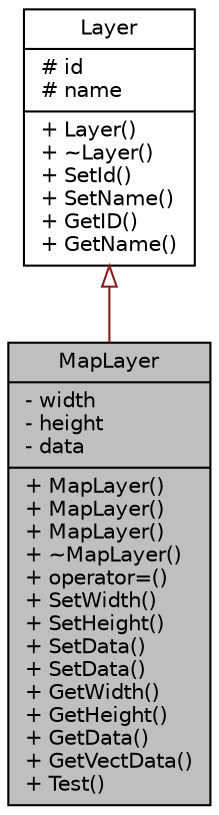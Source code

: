digraph "MapLayer"
{
 // LATEX_PDF_SIZE
  bgcolor="transparent";
  edge [fontname="Helvetica",fontsize="10",labelfontname="Helvetica",labelfontsize="10"];
  node [fontname="Helvetica",fontsize="10",shape=record];
  Node1 [label="{MapLayer\n|- width\l- height\l- data\l|+ MapLayer()\l+ MapLayer()\l+ MapLayer()\l+ ~MapLayer()\l+ operator=()\l+ SetWidth()\l+ SetHeight()\l+ SetData()\l+ SetData()\l+ GetWidth()\l+ GetHeight()\l+ GetData()\l+ GetVectData()\l+ Test()\l}",height=0.2,width=0.4,color="black", fillcolor="grey75", style="filled", fontcolor="black",tooltip="Classe représentant une couche de tuiles."];
  Node2 -> Node1 [dir="back",color="firebrick4",fontsize="10",style="solid",arrowtail="onormal",fontname="Helvetica"];
  Node2 [label="{Layer\n|# id\l# name\l|+ Layer()\l+ ~Layer()\l+ SetId()\l+ SetName()\l+ GetID()\l+ GetName()\l}",height=0.2,width=0.4,color="black",URL="$classLayer.html",tooltip="Classe représentant une couche. Doit être héritée. Hérité par CollisionLayer et SpawnsLayer."];
}
